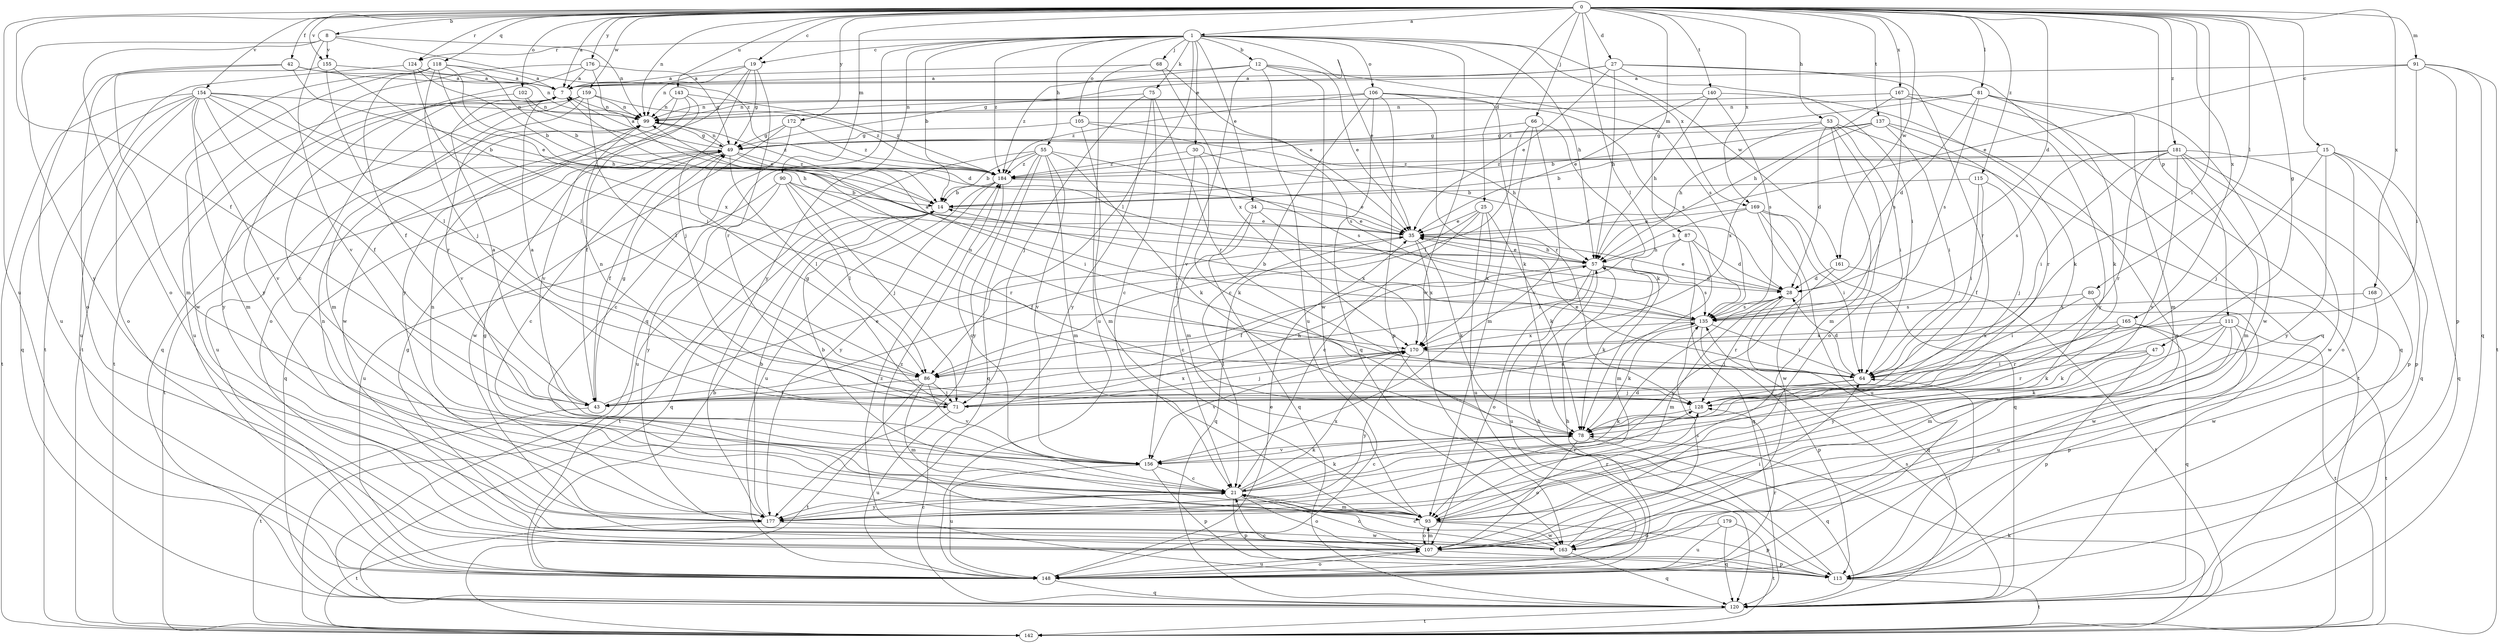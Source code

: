 strict digraph  {
0;
1;
7;
8;
12;
14;
15;
19;
21;
25;
27;
28;
30;
34;
35;
42;
43;
47;
49;
53;
55;
57;
64;
66;
68;
71;
75;
78;
80;
81;
86;
87;
90;
91;
93;
99;
102;
105;
106;
107;
111;
113;
115;
118;
120;
124;
128;
135;
137;
140;
142;
143;
148;
154;
155;
156;
159;
161;
163;
165;
167;
168;
169;
170;
172;
176;
177;
179;
181;
184;
0 -> 1  [label=a];
0 -> 7  [label=a];
0 -> 8  [label=b];
0 -> 15  [label=c];
0 -> 19  [label=c];
0 -> 25  [label=d];
0 -> 27  [label=d];
0 -> 28  [label=d];
0 -> 42  [label=f];
0 -> 43  [label=f];
0 -> 47  [label=g];
0 -> 53  [label=h];
0 -> 64  [label=i];
0 -> 66  [label=j];
0 -> 80  [label=l];
0 -> 81  [label=l];
0 -> 86  [label=l];
0 -> 87  [label=m];
0 -> 90  [label=m];
0 -> 91  [label=m];
0 -> 99  [label=n];
0 -> 102  [label=o];
0 -> 111  [label=p];
0 -> 115  [label=z];
0 -> 118  [label=q];
0 -> 124  [label=r];
0 -> 137  [label=t];
0 -> 140  [label=t];
0 -> 143  [label=u];
0 -> 148  [label=u];
0 -> 154  [label=v];
0 -> 155  [label=v];
0 -> 159  [label=w];
0 -> 161  [label=w];
0 -> 165  [label=x];
0 -> 167  [label=x];
0 -> 168  [label=x];
0 -> 169  [label=x];
0 -> 172  [label=y];
0 -> 176  [label=y];
0 -> 181  [label=z];
1 -> 12  [label=b];
1 -> 14  [label=b];
1 -> 19  [label=c];
1 -> 30  [label=e];
1 -> 34  [label=e];
1 -> 35  [label=e];
1 -> 55  [label=h];
1 -> 57  [label=h];
1 -> 68  [label=j];
1 -> 75  [label=k];
1 -> 86  [label=l];
1 -> 105  [label=o];
1 -> 106  [label=o];
1 -> 120  [label=q];
1 -> 124  [label=r];
1 -> 161  [label=w];
1 -> 163  [label=w];
1 -> 169  [label=x];
1 -> 177  [label=y];
1 -> 184  [label=z];
7 -> 99  [label=n];
7 -> 107  [label=o];
7 -> 142  [label=t];
7 -> 148  [label=u];
8 -> 99  [label=n];
8 -> 107  [label=o];
8 -> 155  [label=v];
8 -> 156  [label=v];
8 -> 177  [label=y];
8 -> 184  [label=z];
12 -> 7  [label=a];
12 -> 35  [label=e];
12 -> 135  [label=s];
12 -> 148  [label=u];
12 -> 156  [label=v];
12 -> 163  [label=w];
12 -> 184  [label=z];
14 -> 35  [label=e];
14 -> 120  [label=q];
14 -> 142  [label=t];
15 -> 71  [label=j];
15 -> 107  [label=o];
15 -> 113  [label=p];
15 -> 120  [label=q];
15 -> 177  [label=y];
15 -> 184  [label=z];
19 -> 7  [label=a];
19 -> 49  [label=g];
19 -> 71  [label=j];
19 -> 99  [label=n];
19 -> 128  [label=r];
19 -> 177  [label=y];
21 -> 14  [label=b];
21 -> 28  [label=d];
21 -> 78  [label=k];
21 -> 93  [label=m];
21 -> 99  [label=n];
21 -> 107  [label=o];
21 -> 113  [label=p];
21 -> 128  [label=r];
21 -> 170  [label=x];
21 -> 177  [label=y];
25 -> 21  [label=c];
25 -> 35  [label=e];
25 -> 43  [label=f];
25 -> 78  [label=k];
25 -> 148  [label=u];
25 -> 170  [label=x];
27 -> 7  [label=a];
27 -> 35  [label=e];
27 -> 49  [label=g];
27 -> 57  [label=h];
27 -> 64  [label=i];
27 -> 120  [label=q];
27 -> 128  [label=r];
28 -> 35  [label=e];
28 -> 93  [label=m];
28 -> 120  [label=q];
28 -> 128  [label=r];
28 -> 135  [label=s];
30 -> 28  [label=d];
30 -> 78  [label=k];
30 -> 93  [label=m];
30 -> 184  [label=z];
34 -> 21  [label=c];
34 -> 35  [label=e];
34 -> 120  [label=q];
34 -> 170  [label=x];
35 -> 57  [label=h];
35 -> 78  [label=k];
35 -> 120  [label=q];
35 -> 170  [label=x];
42 -> 7  [label=a];
42 -> 35  [label=e];
42 -> 99  [label=n];
42 -> 107  [label=o];
42 -> 148  [label=u];
43 -> 7  [label=a];
43 -> 35  [label=e];
43 -> 49  [label=g];
43 -> 135  [label=s];
43 -> 142  [label=t];
43 -> 170  [label=x];
47 -> 64  [label=i];
47 -> 78  [label=k];
47 -> 113  [label=p];
47 -> 128  [label=r];
49 -> 7  [label=a];
49 -> 21  [label=c];
49 -> 43  [label=f];
49 -> 64  [label=i];
49 -> 86  [label=l];
49 -> 99  [label=n];
49 -> 120  [label=q];
49 -> 142  [label=t];
49 -> 184  [label=z];
53 -> 28  [label=d];
53 -> 49  [label=g];
53 -> 57  [label=h];
53 -> 64  [label=i];
53 -> 93  [label=m];
53 -> 107  [label=o];
53 -> 142  [label=t];
55 -> 14  [label=b];
55 -> 78  [label=k];
55 -> 93  [label=m];
55 -> 120  [label=q];
55 -> 135  [label=s];
55 -> 148  [label=u];
55 -> 156  [label=v];
55 -> 177  [label=y];
55 -> 184  [label=z];
57 -> 28  [label=d];
57 -> 35  [label=e];
57 -> 43  [label=f];
57 -> 78  [label=k];
57 -> 107  [label=o];
57 -> 135  [label=s];
57 -> 148  [label=u];
64 -> 28  [label=d];
64 -> 35  [label=e];
64 -> 71  [label=j];
64 -> 99  [label=n];
64 -> 128  [label=r];
66 -> 49  [label=g];
66 -> 78  [label=k];
66 -> 86  [label=l];
66 -> 93  [label=m];
66 -> 156  [label=v];
68 -> 7  [label=a];
68 -> 35  [label=e];
68 -> 148  [label=u];
68 -> 170  [label=x];
71 -> 7  [label=a];
71 -> 49  [label=g];
71 -> 57  [label=h];
71 -> 99  [label=n];
71 -> 148  [label=u];
75 -> 21  [label=c];
75 -> 71  [label=j];
75 -> 99  [label=n];
75 -> 128  [label=r];
75 -> 177  [label=y];
78 -> 21  [label=c];
78 -> 107  [label=o];
78 -> 120  [label=q];
78 -> 156  [label=v];
80 -> 64  [label=i];
80 -> 135  [label=s];
80 -> 163  [label=w];
81 -> 28  [label=d];
81 -> 78  [label=k];
81 -> 93  [label=m];
81 -> 99  [label=n];
81 -> 135  [label=s];
81 -> 163  [label=w];
81 -> 184  [label=z];
86 -> 43  [label=f];
86 -> 71  [label=j];
86 -> 93  [label=m];
86 -> 142  [label=t];
86 -> 156  [label=v];
87 -> 28  [label=d];
87 -> 57  [label=h];
87 -> 86  [label=l];
87 -> 93  [label=m];
87 -> 120  [label=q];
90 -> 14  [label=b];
90 -> 71  [label=j];
90 -> 86  [label=l];
90 -> 128  [label=r];
90 -> 148  [label=u];
90 -> 177  [label=y];
91 -> 7  [label=a];
91 -> 35  [label=e];
91 -> 64  [label=i];
91 -> 113  [label=p];
91 -> 120  [label=q];
91 -> 142  [label=t];
93 -> 107  [label=o];
93 -> 113  [label=p];
93 -> 128  [label=r];
93 -> 163  [label=w];
99 -> 49  [label=g];
99 -> 148  [label=u];
99 -> 184  [label=z];
102 -> 35  [label=e];
102 -> 99  [label=n];
102 -> 177  [label=y];
105 -> 49  [label=g];
105 -> 57  [label=h];
105 -> 93  [label=m];
105 -> 135  [label=s];
106 -> 21  [label=c];
106 -> 78  [label=k];
106 -> 99  [label=n];
106 -> 113  [label=p];
106 -> 120  [label=q];
106 -> 128  [label=r];
106 -> 135  [label=s];
106 -> 184  [label=z];
107 -> 21  [label=c];
107 -> 64  [label=i];
107 -> 93  [label=m];
107 -> 113  [label=p];
107 -> 148  [label=u];
111 -> 78  [label=k];
111 -> 93  [label=m];
111 -> 113  [label=p];
111 -> 142  [label=t];
111 -> 148  [label=u];
111 -> 170  [label=x];
111 -> 177  [label=y];
113 -> 21  [label=c];
113 -> 57  [label=h];
113 -> 64  [label=i];
113 -> 142  [label=t];
113 -> 184  [label=z];
115 -> 14  [label=b];
115 -> 43  [label=f];
115 -> 64  [label=i];
115 -> 71  [label=j];
118 -> 7  [label=a];
118 -> 14  [label=b];
118 -> 43  [label=f];
118 -> 57  [label=h];
118 -> 71  [label=j];
118 -> 142  [label=t];
118 -> 163  [label=w];
118 -> 170  [label=x];
120 -> 135  [label=s];
120 -> 142  [label=t];
124 -> 7  [label=a];
124 -> 14  [label=b];
124 -> 86  [label=l];
124 -> 142  [label=t];
128 -> 78  [label=k];
135 -> 7  [label=a];
135 -> 14  [label=b];
135 -> 64  [label=i];
135 -> 78  [label=k];
135 -> 113  [label=p];
135 -> 170  [label=x];
137 -> 14  [label=b];
137 -> 49  [label=g];
137 -> 64  [label=i];
137 -> 107  [label=o];
137 -> 128  [label=r];
137 -> 170  [label=x];
140 -> 35  [label=e];
140 -> 57  [label=h];
140 -> 78  [label=k];
140 -> 99  [label=n];
140 -> 135  [label=s];
142 -> 78  [label=k];
143 -> 43  [label=f];
143 -> 99  [label=n];
143 -> 156  [label=v];
143 -> 163  [label=w];
143 -> 184  [label=z];
148 -> 14  [label=b];
148 -> 35  [label=e];
148 -> 57  [label=h];
148 -> 107  [label=o];
148 -> 120  [label=q];
148 -> 128  [label=r];
154 -> 14  [label=b];
154 -> 43  [label=f];
154 -> 57  [label=h];
154 -> 93  [label=m];
154 -> 99  [label=n];
154 -> 107  [label=o];
154 -> 120  [label=q];
154 -> 128  [label=r];
154 -> 142  [label=t];
154 -> 148  [label=u];
154 -> 156  [label=v];
155 -> 7  [label=a];
155 -> 64  [label=i];
155 -> 86  [label=l];
155 -> 93  [label=m];
156 -> 21  [label=c];
156 -> 78  [label=k];
156 -> 113  [label=p];
156 -> 148  [label=u];
159 -> 86  [label=l];
159 -> 93  [label=m];
159 -> 99  [label=n];
159 -> 120  [label=q];
159 -> 156  [label=v];
159 -> 184  [label=z];
161 -> 28  [label=d];
161 -> 142  [label=t];
161 -> 177  [label=y];
163 -> 21  [label=c];
163 -> 49  [label=g];
163 -> 120  [label=q];
163 -> 135  [label=s];
163 -> 184  [label=z];
165 -> 78  [label=k];
165 -> 120  [label=q];
165 -> 128  [label=r];
165 -> 142  [label=t];
165 -> 170  [label=x];
167 -> 57  [label=h];
167 -> 99  [label=n];
167 -> 120  [label=q];
167 -> 135  [label=s];
167 -> 177  [label=y];
168 -> 135  [label=s];
168 -> 163  [label=w];
169 -> 35  [label=e];
169 -> 57  [label=h];
169 -> 64  [label=i];
169 -> 120  [label=q];
169 -> 148  [label=u];
169 -> 163  [label=w];
170 -> 64  [label=i];
170 -> 71  [label=j];
170 -> 86  [label=l];
170 -> 156  [label=v];
170 -> 177  [label=y];
172 -> 21  [label=c];
172 -> 49  [label=g];
172 -> 163  [label=w];
172 -> 184  [label=z];
176 -> 7  [label=a];
176 -> 21  [label=c];
176 -> 28  [label=d];
176 -> 49  [label=g];
176 -> 177  [label=y];
177 -> 14  [label=b];
177 -> 21  [label=c];
177 -> 49  [label=g];
177 -> 99  [label=n];
177 -> 142  [label=t];
177 -> 163  [label=w];
179 -> 107  [label=o];
179 -> 120  [label=q];
179 -> 142  [label=t];
179 -> 148  [label=u];
181 -> 14  [label=b];
181 -> 64  [label=i];
181 -> 93  [label=m];
181 -> 113  [label=p];
181 -> 120  [label=q];
181 -> 128  [label=r];
181 -> 135  [label=s];
181 -> 156  [label=v];
181 -> 163  [label=w];
181 -> 184  [label=z];
184 -> 14  [label=b];
184 -> 21  [label=c];
184 -> 35  [label=e];
184 -> 148  [label=u];
184 -> 177  [label=y];
}
